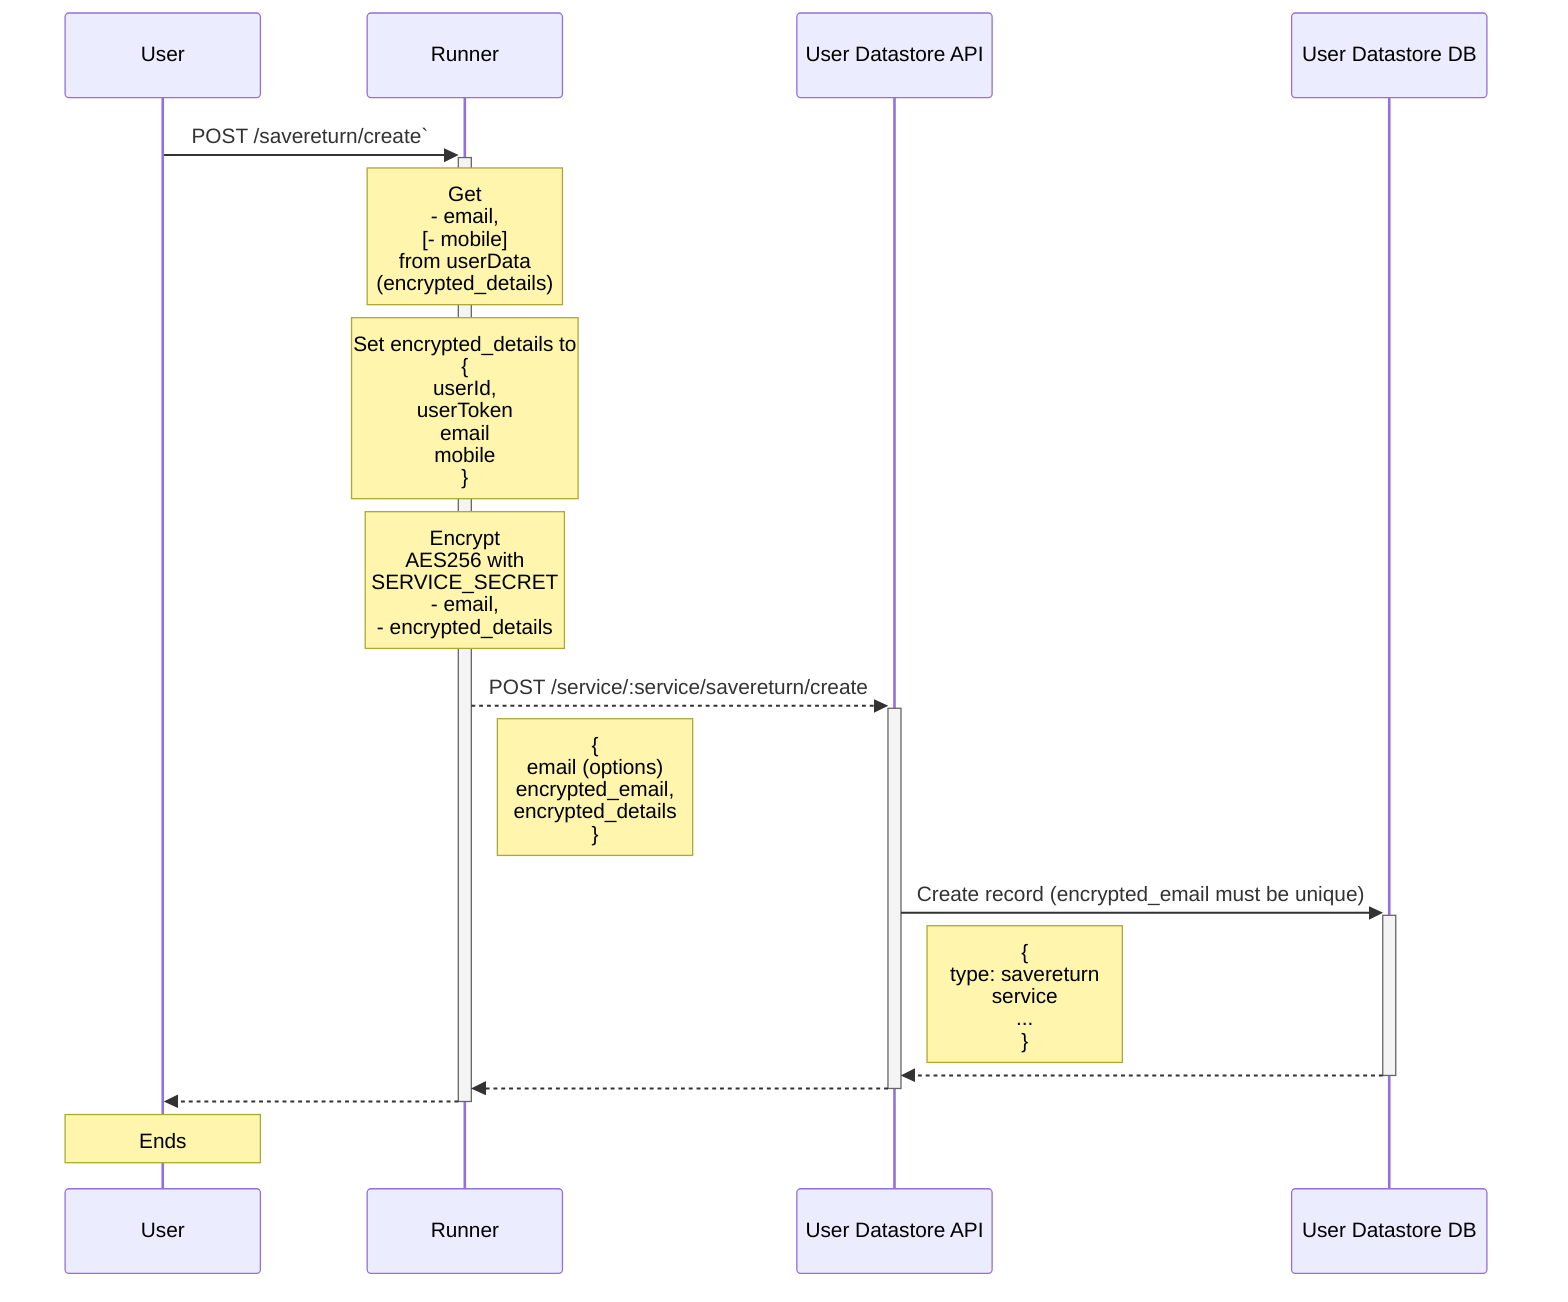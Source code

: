 sequenceDiagram

participant U as User

participant R as Runner

participant DS as User Datastore API

participant DB as User Datastore DB

U->>+R: POST /savereturn/create`

Note over R: Get<br>- email,<br>[- mobile]<br>from userData<br>(encrypted_details)

Note over R: Set encrypted_details to<br>{<br>userId,<br>userToken<br>email<br>mobile<br>}

Note over R: Encrypt <br>AES256 with <br>SERVICE_SECRET <br>- email, <br>- encrypted_details

R-->>+DS: POST /service/:service/savereturn/create

Note right of R: {<br>email (options)<br>encrypted_email, <br>encrypted_details<br>}

DS->>+DB: Create record (encrypted_email must be unique)

Note right of DS: {<br>type: savereturn<br>service<br>...<br>}

DB-->>-DS: 

DS-->>-R: 

R-->>-U:  

Note over U: Ends